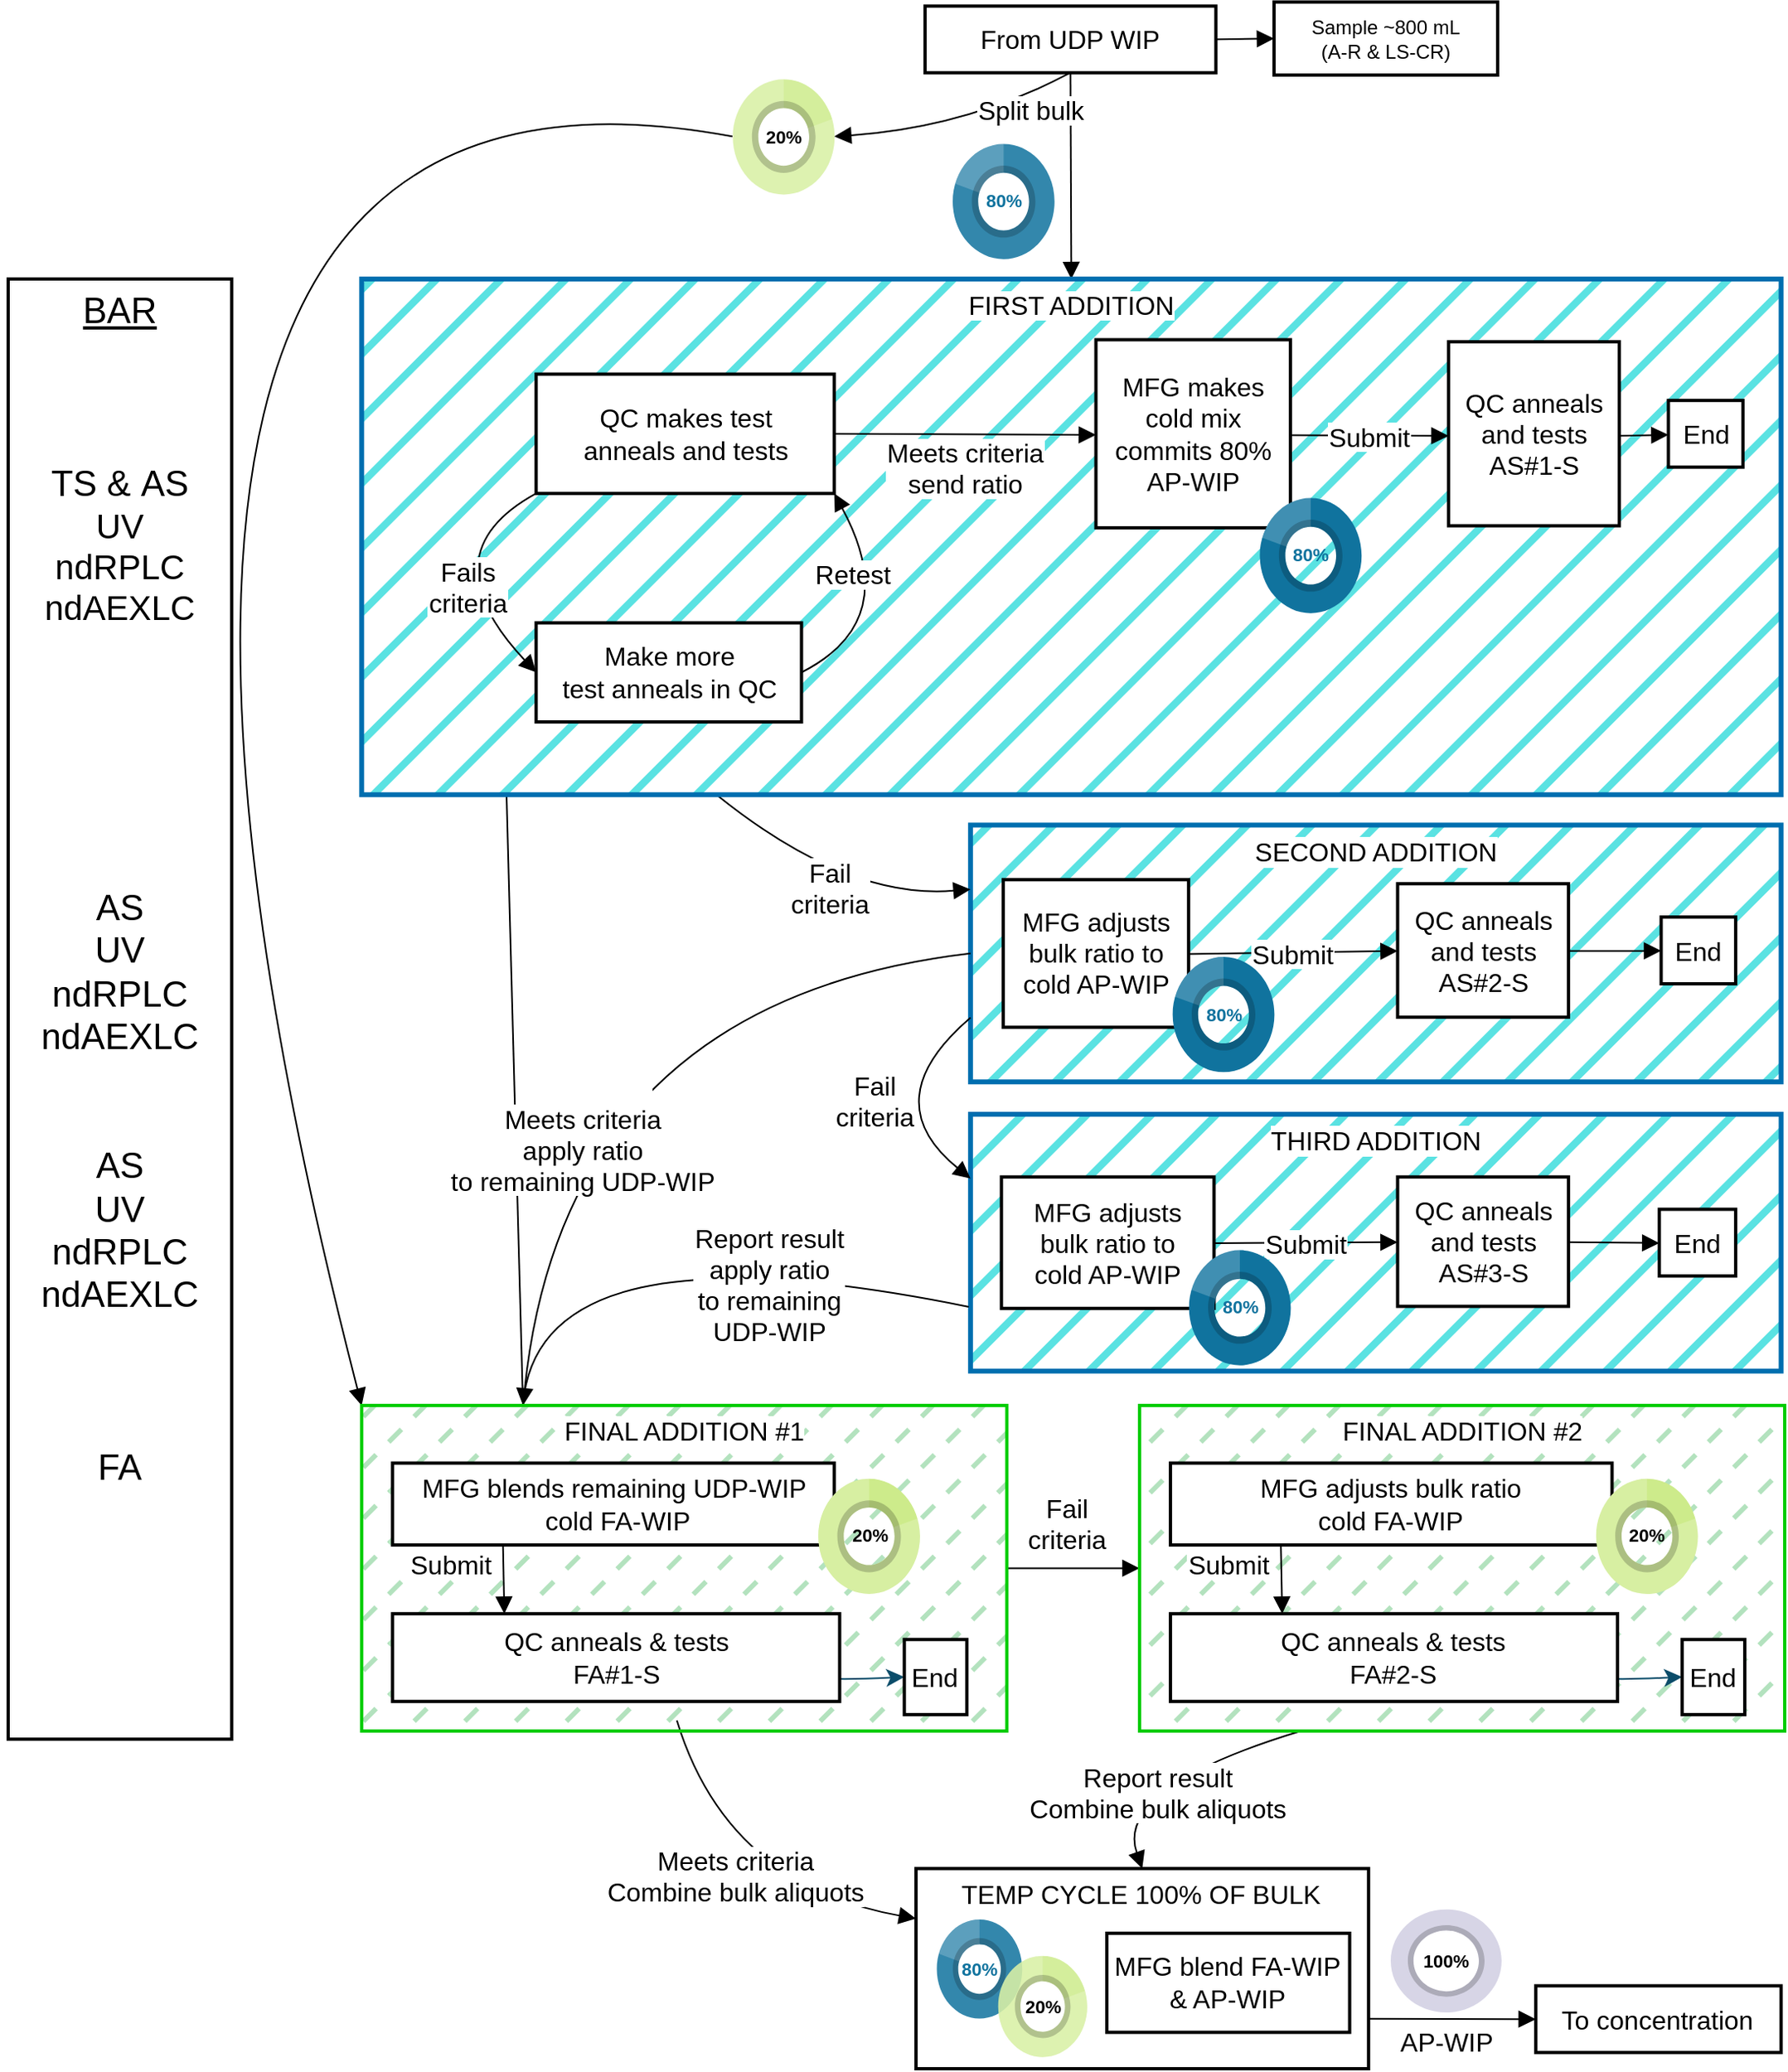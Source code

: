 <mxfile version="24.4.8" type="github">
  <diagram name="Page-1" id="gUKE7Ty1ndnf_Hq8EU9M">
    <mxGraphModel dx="1676" dy="1388" grid="0" gridSize="10" guides="1" tooltips="1" connect="1" arrows="1" fold="1" page="0" pageScale="1" pageWidth="850" pageHeight="1100" math="0" shadow="0">
      <root>
        <mxCell id="0" />
        <mxCell id="1" parent="0" />
        <mxCell id="pBv_GkbSqUie0VZyw_Bp-6" value="" style="group" parent="1" vertex="1" connectable="0">
          <mxGeometry x="68" y="-248" width="1094" height="1268" as="geometry" />
        </mxCell>
        <mxCell id="u29ysnLNSDEaN5z4U6bu-100" value="TEMP CYCLE 100% OF BULK" style="whiteSpace=wrap;strokeWidth=2;verticalAlign=top;fontSize=16;" parent="pBv_GkbSqUie0VZyw_Bp-6" vertex="1">
          <mxGeometry x="561.483" y="1145.29" width="277.399" height="122.71" as="geometry" />
        </mxCell>
        <mxCell id="u29ysnLNSDEaN5z4U6bu-101" value="MFG blend FA-WIP &amp; AP-WIP" style="whiteSpace=wrap;strokeWidth=2;fontSize=16;" parent="u29ysnLNSDEaN5z4U6bu-100" vertex="1">
          <mxGeometry x="116.976" y="39.664" width="148.837" height="60.735" as="geometry" />
        </mxCell>
        <mxCell id="eIJWV5J0-2OSgaS1AC5S-21" value="80%" style="verticalLabelPosition=middle;verticalAlign=middle;html=1;shape=mxgraph.infographic.partConcEllipse;fillColor=#10739E;strokeColor=default;startAngle=0;endAngle=.8;arcWidth=0.5;fontSize=11;fontColor=#10739E;align=center;fontStyle=1;perimeterSpacing=0;strokeWidth=0;shadow=0;fillOpacity=85;strokeOpacity=0;" parent="u29ysnLNSDEaN5z4U6bu-100" vertex="1">
          <mxGeometry x="12.515" y="30.983" width="52.36" height="60.735" as="geometry" />
        </mxCell>
        <mxCell id="eIJWV5J0-2OSgaS1AC5S-12" value="20%" style="verticalLabelPosition=middle;verticalAlign=middle;html=1;shape=mxgraph.infographic.partConcEllipse;fillColor=#cdeb8b;strokeColor=#36393d;startAngle=0;endAngle=0.20;arcWidth=0.5;fontSize=11;align=center;fontStyle=1;perimeterSpacing=0;strokeWidth=0;shadow=0;fillOpacity=85;strokeOpacity=0;" parent="u29ysnLNSDEaN5z4U6bu-100" vertex="1">
          <mxGeometry x="50.132" y="53.298" width="54.589" height="61.975" as="geometry" />
        </mxCell>
        <mxCell id="u29ysnLNSDEaN5z4U6bu-114" value="THIRD ADDITION" style="whiteSpace=wrap;strokeWidth=3;verticalAlign=top;fontSize=16;container=0;fillColor=#5AE2E2;fontColor=#000000;strokeColor=#006EAF;fillStyle=hatch;labelBackgroundColor=default;" parent="pBv_GkbSqUie0VZyw_Bp-6" vertex="1">
          <mxGeometry x="594.904" y="682.96" width="496.868" height="157.415" as="geometry" />
        </mxCell>
        <mxCell id="u29ysnLNSDEaN5z4U6bu-122" value="SECOND ADDITION" style="whiteSpace=wrap;strokeWidth=3;verticalAlign=top;fontSize=16;container=0;strokeColor=#006EAF;fillColor=#5AE2E2;fontColor=#000000;fillStyle=hatch;labelBackgroundColor=default;" parent="pBv_GkbSqUie0VZyw_Bp-6" vertex="1">
          <mxGeometry x="594.904" y="505.713" width="496.868" height="157.415" as="geometry" />
        </mxCell>
        <mxCell id="u29ysnLNSDEaN5z4U6bu-143" value="From UDP WIP" style="whiteSpace=wrap;strokeWidth=2;fontSize=16;" parent="pBv_GkbSqUie0VZyw_Bp-6" vertex="1">
          <mxGeometry x="567.053" y="3.718" width="178.248" height="40.903" as="geometry" />
        </mxCell>
        <mxCell id="u29ysnLNSDEaN5z4U6bu-144" value="To concentration" style="whiteSpace=wrap;strokeWidth=2;fontSize=16;" parent="pBv_GkbSqUie0VZyw_Bp-6" vertex="1">
          <mxGeometry x="941.375" y="1217.181" width="150.397" height="40.903" as="geometry" />
        </mxCell>
        <mxCell id="u29ysnLNSDEaN5z4U6bu-145" value="" style="curved=1;startArrow=none;endArrow=block;exitX=0.5;exitY=1.012;entryX=0.5;entryY=0.002;rounded=0;fontSize=16;startSize=8;endSize=8;" parent="pBv_GkbSqUie0VZyw_Bp-6" source="u29ysnLNSDEaN5z4U6bu-143" edge="1">
          <mxGeometry relative="1" as="geometry">
            <Array as="points" />
            <mxPoint x="656.695" y="171.05" as="targetPoint" />
          </mxGeometry>
        </mxCell>
        <mxCell id="u29ysnLNSDEaN5z4U6bu-146" value="Fail&#xa;criteria" style="curved=1;startArrow=none;endArrow=block;exitX=0.25;exitY=1;entryX=0;entryY=0.25;rounded=0;fontSize=16;startSize=8;endSize=8;exitDx=0;exitDy=0;entryDx=0;entryDy=0;" parent="pBv_GkbSqUie0VZyw_Bp-6" target="u29ysnLNSDEaN5z4U6bu-122" edge="1">
          <mxGeometry relative="1" as="geometry">
            <Array as="points">
              <mxPoint x="519.149" y="551.574" />
            </Array>
            <mxPoint x="439.215" y="487.12" as="sourcePoint" />
          </mxGeometry>
        </mxCell>
        <mxCell id="u29ysnLNSDEaN5z4U6bu-148" value="" style="curved=1;startArrow=none;endArrow=block;exitX=0;exitY=0.5;rounded=0;fontSize=16;startSize=8;endSize=8;exitDx=0;exitDy=0;entryX=0.25;entryY=0;entryDx=0;entryDy=0;" parent="pBv_GkbSqUie0VZyw_Bp-6" source="u29ysnLNSDEaN5z4U6bu-122" target="u29ysnLNSDEaN5z4U6bu-164" edge="1">
          <mxGeometry x="-0.295" y="32" relative="1" as="geometry">
            <Array as="points">
              <mxPoint x="346.47" y="613.548" />
            </Array>
            <mxPoint x="457.876" y="858.968" as="targetPoint" />
            <mxPoint x="1" as="offset" />
          </mxGeometry>
        </mxCell>
        <mxCell id="pBv_GkbSqUie0VZyw_Bp-4" value="&amp;nbsp; &amp;nbsp; &amp;nbsp; &amp;nbsp; &amp;nbsp; &amp;nbsp;&amp;nbsp;&lt;div&gt;&amp;nbsp; &amp;nbsp; &amp;nbsp; &amp;nbsp; &amp;nbsp; &amp;nbsp; &amp;nbsp; &amp;nbsp; &amp;nbsp; &amp;nbsp; &amp;nbsp;&amp;nbsp;&lt;/div&gt;&lt;div&gt;&amp;nbsp; &amp;nbsp; &amp;nbsp; &amp;nbsp; &amp;nbsp;&amp;nbsp;&lt;/div&gt;&lt;div&gt;&lt;br&gt;&lt;/div&gt;" style="edgeLabel;html=1;align=center;verticalAlign=middle;resizable=0;points=[];" parent="u29ysnLNSDEaN5z4U6bu-148" vertex="1" connectable="0">
          <mxGeometry x="-0.224" y="40" relative="1" as="geometry">
            <mxPoint x="-41" y="45" as="offset" />
          </mxGeometry>
        </mxCell>
        <mxCell id="u29ysnLNSDEaN5z4U6bu-147" value="Meets criteria&#xa;apply ratio&#xa;to remaining UDP-WIP" style="curved=1;startArrow=none;endArrow=none;exitX=0.102;exitY=0.995;entryX=0.25;entryY=0;rounded=0;fontSize=16;startSize=8;endSize=8;exitDx=0;exitDy=0;exitPerimeter=0;entryDx=0;entryDy=0;endFill=0;" parent="pBv_GkbSqUie0VZyw_Bp-6" target="u29ysnLNSDEaN5z4U6bu-164" edge="1">
          <mxGeometry x="0.168" y="41" relative="1" as="geometry">
            <Array as="points" />
            <mxPoint x="457.876" y="858.968" as="targetPoint" />
            <mxPoint x="310.444" y="485.54" as="sourcePoint" />
            <mxPoint as="offset" />
          </mxGeometry>
        </mxCell>
        <mxCell id="u29ysnLNSDEaN5z4U6bu-150" value="Report result&#xa;apply ratio&#xa;to remaining&#xa;UDP-WIP" style="curved=1;startArrow=none;endArrow=none;exitX=0;exitY=0.75;entryX=0.25;entryY=0;rounded=0;fontSize=16;startSize=8;endSize=8;exitDx=0;exitDy=0;entryDx=0;entryDy=0;endFill=0;" parent="pBv_GkbSqUie0VZyw_Bp-6" target="u29ysnLNSDEaN5z4U6bu-164" edge="1">
          <mxGeometry x="-0.364" y="10" relative="1" as="geometry">
            <Array as="points">
              <mxPoint x="329" y="747" />
            </Array>
            <mxPoint x="517.199" y="861.447" as="targetPoint" />
            <mxPoint x="593.79" y="801.022" as="sourcePoint" />
            <mxPoint as="offset" />
          </mxGeometry>
        </mxCell>
        <mxCell id="u29ysnLNSDEaN5z4U6bu-151" value="Meets criteria&#xa;Combine bulk aliquots" style="curved=1;startArrow=none;endArrow=block;exitX=0.409;exitY=0.992;entryX=0;entryY=0.25;rounded=0;fontSize=16;startSize=8;endSize=8;entryDx=0;entryDy=0;exitDx=0;exitDy=0;exitPerimeter=0;" parent="pBv_GkbSqUie0VZyw_Bp-6" target="u29ysnLNSDEaN5z4U6bu-100" edge="1">
          <mxGeometry x="-0.095" y="7" relative="1" as="geometry">
            <Array as="points">
              <mxPoint x="445.621" y="1155.206" />
            </Array>
            <mxPoint x="414.891" y="1054.47" as="sourcePoint" />
            <mxPoint as="offset" />
          </mxGeometry>
        </mxCell>
        <mxCell id="u29ysnLNSDEaN5z4U6bu-152" value="Fail&#xa;criteria" style="curved=1;startArrow=none;endArrow=block;exitX=1;exitY=0.5;entryX=0;entryY=0.5;rounded=0;fontSize=16;startSize=8;endSize=8;exitDx=0;exitDy=0;entryDx=0;entryDy=0;" parent="pBv_GkbSqUie0VZyw_Bp-6" source="u29ysnLNSDEaN5z4U6bu-164" target="eIJWV5J0-2OSgaS1AC5S-30" edge="1">
          <mxGeometry x="-0.093" y="28" relative="1" as="geometry">
            <Array as="points" />
            <mxPoint x="694.055" y="957.507" as="sourcePoint" />
            <mxPoint as="offset" />
            <mxPoint x="696.283" y="960.606" as="targetPoint" />
          </mxGeometry>
        </mxCell>
        <mxCell id="u29ysnLNSDEaN5z4U6bu-153" value="Report result&#xa;Combine bulk aliquots" style="curved=1;startArrow=none;endArrow=block;exitX=0.25;exitY=1;entryX=0.5;entryY=0;rounded=0;fontSize=16;startSize=8;endSize=8;exitDx=0;exitDy=0;entryDx=0;entryDy=0;fontColor=default;" parent="pBv_GkbSqUie0VZyw_Bp-6" target="u29ysnLNSDEaN5z4U6bu-100" edge="1">
          <mxGeometry x="0.097" y="10" relative="1" as="geometry">
            <Array as="points">
              <mxPoint x="682.914" y="1095.711" />
            </Array>
            <mxPoint x="797.383" y="1061.005" as="sourcePoint" />
            <mxPoint as="offset" />
          </mxGeometry>
        </mxCell>
        <mxCell id="u29ysnLNSDEaN5z4U6bu-154" value="AP-WIP" style="curved=1;startArrow=none;endArrow=block;exitX=1;exitY=0.75;entryX=0;entryY=0.5;rounded=0;fontSize=16;startSize=8;endSize=8;exitDx=0;exitDy=0;entryDx=0;entryDy=0;" parent="pBv_GkbSqUie0VZyw_Bp-6" source="u29ysnLNSDEaN5z4U6bu-100" target="u29ysnLNSDEaN5z4U6bu-144" edge="1">
          <mxGeometry x="-0.065" y="-13" relative="1" as="geometry">
            <Array as="points" />
            <mxPoint x="833.312" y="1239.802" as="sourcePoint" />
            <mxPoint as="offset" />
          </mxGeometry>
        </mxCell>
        <object label="FIRST ADDITION" id="u29ysnLNSDEaN5z4U6bu-160">
          <mxCell style="group;fontSize=16;fillColor=#5AE2E2;strokeColor=#006EAF;strokeWidth=3;glass=0;fontColor=#000000;fillStyle=hatch;labelBackgroundColor=default;" parent="pBv_GkbSqUie0VZyw_Bp-6" vertex="1" connectable="0">
            <mxGeometry x="221.697" y="171.05" width="870.075" height="316.07" as="geometry" />
          </mxCell>
        </object>
        <mxCell id="u29ysnLNSDEaN5z4U6bu-131" value="QC makes test&#xa;anneals and tests" style="whiteSpace=wrap;strokeWidth=2;fontSize=16;" parent="u29ysnLNSDEaN5z4U6bu-160" vertex="1">
          <mxGeometry x="106.949" y="58.256" width="182.705" height="73.13" as="geometry" />
        </mxCell>
        <mxCell id="u29ysnLNSDEaN5z4U6bu-133" value="Make more&#xa;test anneals in QC" style="whiteSpace=wrap;strokeWidth=2;fontSize=16;" parent="u29ysnLNSDEaN5z4U6bu-160" vertex="1">
          <mxGeometry x="106.949" y="210.714" width="162.652" height="60.735" as="geometry" />
        </mxCell>
        <mxCell id="u29ysnLNSDEaN5z4U6bu-134" value="MFG makes&#xa;cold mix&#xa;commits 80%&#xa;AP-WIP" style="whiteSpace=wrap;strokeWidth=2;fontSize=16;verticalAlign=middle;" parent="u29ysnLNSDEaN5z4U6bu-160" vertex="1">
          <mxGeometry x="450.077" y="37.185" width="119.204" height="115.273" as="geometry" />
        </mxCell>
        <mxCell id="u29ysnLNSDEaN5z4U6bu-135" value="QC anneals&#xa;and tests&#xa;AS#1-S" style="whiteSpace=wrap;strokeWidth=2;fontSize=16;" parent="u29ysnLNSDEaN5z4U6bu-160" vertex="1">
          <mxGeometry x="666.204" y="38.424" width="104.721" height="112.794" as="geometry" />
        </mxCell>
        <mxCell id="u29ysnLNSDEaN5z4U6bu-136" value="End" style="whiteSpace=wrap;strokeWidth=2;fontSize=16;" parent="u29ysnLNSDEaN5z4U6bu-160" vertex="1">
          <mxGeometry x="801.004" y="74.37" width="45.676" height="40.903" as="geometry" />
        </mxCell>
        <mxCell id="u29ysnLNSDEaN5z4U6bu-138" value="Fails&#xa;criteria" style="curved=1;startArrow=none;endArrow=block;exitX=0;exitY=1;entryX=0;entryY=0.5;rounded=0;fontSize=16;startSize=8;endSize=8;exitDx=0;exitDy=0;entryDx=0;entryDy=0;" parent="u29ysnLNSDEaN5z4U6bu-160" source="u29ysnLNSDEaN5z4U6bu-131" target="u29ysnLNSDEaN5z4U6bu-133" edge="1">
          <mxGeometry x="0.236" y="6" relative="1" as="geometry">
            <Array as="points">
              <mxPoint x="38.992" y="168.571" />
            </Array>
            <mxPoint as="offset" />
          </mxGeometry>
        </mxCell>
        <mxCell id="u29ysnLNSDEaN5z4U6bu-139" value="Retest" style="curved=1;startArrow=none;endArrow=block;exitX=1;exitY=0.5;entryX=1;entryY=1;rounded=0;fontSize=16;startSize=8;endSize=8;entryDx=0;entryDy=0;exitDx=0;exitDy=0;" parent="u29ysnLNSDEaN5z4U6bu-160" source="u29ysnLNSDEaN5z4U6bu-133" target="u29ysnLNSDEaN5z4U6bu-131" edge="1">
          <mxGeometry x="0.391" y="13" relative="1" as="geometry">
            <Array as="points">
              <mxPoint x="331.988" y="209.474" />
            </Array>
            <mxPoint as="offset" />
          </mxGeometry>
        </mxCell>
        <mxCell id="u29ysnLNSDEaN5z4U6bu-140" value="Meets criteria&#xa;send ratio" style="curved=1;startArrow=none;endArrow=block;entryX=-0.001;entryY=0.508;rounded=0;fontSize=16;startSize=8;endSize=8;exitX=1;exitY=0.5;exitDx=0;exitDy=0;" parent="u29ysnLNSDEaN5z4U6bu-160" edge="1">
          <mxGeometry x="0.001" y="-20" relative="1" as="geometry">
            <Array as="points" />
            <mxPoint x="289.654" y="94.821" as="sourcePoint" />
            <mxPoint x="450.077" y="95.501" as="targetPoint" />
            <mxPoint as="offset" />
          </mxGeometry>
        </mxCell>
        <mxCell id="u29ysnLNSDEaN5z4U6bu-141" value="Submit" style="curved=1;startArrow=none;endArrow=block;exitX=1.003;exitY=0.508;entryX=0.003;entryY=0.511;rounded=0;fontSize=16;startSize=8;endSize=8;" parent="u29ysnLNSDEaN5z4U6bu-160" source="u29ysnLNSDEaN5z4U6bu-134" target="u29ysnLNSDEaN5z4U6bu-135" edge="1">
          <mxGeometry relative="1" as="geometry">
            <Array as="points" />
          </mxGeometry>
        </mxCell>
        <mxCell id="u29ysnLNSDEaN5z4U6bu-142" value="" style="curved=1;startArrow=none;endArrow=block;exitX=1.007;exitY=0.511;entryX=-0.008;entryY=0.517;rounded=0;fontSize=16;startSize=8;endSize=8;" parent="u29ysnLNSDEaN5z4U6bu-160" source="u29ysnLNSDEaN5z4U6bu-135" target="u29ysnLNSDEaN5z4U6bu-136" edge="1">
          <mxGeometry relative="1" as="geometry">
            <Array as="points" />
          </mxGeometry>
        </mxCell>
        <mxCell id="pBv_GkbSqUie0VZyw_Bp-3" value="80%" style="verticalLabelPosition=middle;verticalAlign=middle;html=1;shape=mxgraph.infographic.partConcEllipse;fillColor=#10739E;strokeColor=default;startAngle=0;endAngle=.8;arcWidth=0.5;fontSize=11;fontColor=#10739E;align=center;fontStyle=1;perimeterSpacing=0;strokeWidth=0;shadow=0;fillOpacity=100;strokeOpacity=0;" parent="u29ysnLNSDEaN5z4U6bu-160" vertex="1">
          <mxGeometry x="550.3" y="133.946" width="62.387" height="70.651" as="geometry" />
        </mxCell>
        <mxCell id="u29ysnLNSDEaN5z4U6bu-123" value="MFG adjusts&#xa;bulk ratio to cold AP-WIP" style="whiteSpace=wrap;strokeWidth=2;fontSize=16;" parent="pBv_GkbSqUie0VZyw_Bp-6" vertex="1">
          <mxGeometry x="614.957" y="539.179" width="113.633" height="90.483" as="geometry" />
        </mxCell>
        <mxCell id="u29ysnLNSDEaN5z4U6bu-125" value="QC anneals&#xa;and tests&#xa;AS#2-S" style="whiteSpace=wrap;strokeWidth=2;fontSize=16;" parent="pBv_GkbSqUie0VZyw_Bp-6" vertex="1">
          <mxGeometry x="856.707" y="541.658" width="104.721" height="81.806" as="geometry" />
        </mxCell>
        <mxCell id="u29ysnLNSDEaN5z4U6bu-126" value="End" style="whiteSpace=wrap;strokeWidth=2;fontSize=16;" parent="pBv_GkbSqUie0VZyw_Bp-6" vertex="1">
          <mxGeometry x="1018.244" y="562.109" width="45.676" height="40.903" as="geometry" />
        </mxCell>
        <mxCell id="u29ysnLNSDEaN5z4U6bu-128" value="Submit" style="curved=1;startArrow=none;endArrow=block;exitX=1.005;exitY=0.504;entryX=0.001;entryY=0.504;rounded=0;fontSize=16;startSize=8;endSize=8;" parent="pBv_GkbSqUie0VZyw_Bp-6" source="u29ysnLNSDEaN5z4U6bu-123" target="u29ysnLNSDEaN5z4U6bu-125" edge="1">
          <mxGeometry relative="1" as="geometry">
            <Array as="points" />
          </mxGeometry>
        </mxCell>
        <mxCell id="u29ysnLNSDEaN5z4U6bu-129" value="" style="curved=1;startArrow=none;endArrow=block;exitX=1.005;exitY=0.504;entryX=-0.012;entryY=0.506;rounded=0;fontSize=16;startSize=8;endSize=8;" parent="pBv_GkbSqUie0VZyw_Bp-6" source="u29ysnLNSDEaN5z4U6bu-125" target="u29ysnLNSDEaN5z4U6bu-126" edge="1">
          <mxGeometry relative="1" as="geometry">
            <Array as="points" />
          </mxGeometry>
        </mxCell>
        <mxCell id="u29ysnLNSDEaN5z4U6bu-115" value="MFG adjusts&#xa;bulk ratio to &#xa;cold AP-WIP" style="whiteSpace=wrap;strokeWidth=2;fontSize=16;" parent="pBv_GkbSqUie0VZyw_Bp-6" vertex="1">
          <mxGeometry x="613.843" y="721.384" width="130.344" height="80.567" as="geometry" />
        </mxCell>
        <mxCell id="u29ysnLNSDEaN5z4U6bu-117" value="QC anneals&#xa;and tests&#xa;AS#3-S" style="whiteSpace=wrap;strokeWidth=2;fontSize=16;" parent="pBv_GkbSqUie0VZyw_Bp-6" vertex="1">
          <mxGeometry x="856.707" y="721.384" width="104.721" height="79.327" as="geometry" />
        </mxCell>
        <mxCell id="u29ysnLNSDEaN5z4U6bu-118" value="End" style="whiteSpace=wrap;strokeWidth=2;fontSize=16;" parent="pBv_GkbSqUie0VZyw_Bp-6" vertex="1">
          <mxGeometry x="1017.13" y="741.216" width="46.79" height="40.903" as="geometry" />
        </mxCell>
        <mxCell id="u29ysnLNSDEaN5z4U6bu-120" value="Submit" style="curved=1;startArrow=none;endArrow=block;exitX=1.005;exitY=0.504;entryX=0.001;entryY=0.504;rounded=0;fontSize=16;startSize=8;endSize=8;" parent="pBv_GkbSqUie0VZyw_Bp-6" source="u29ysnLNSDEaN5z4U6bu-115" target="u29ysnLNSDEaN5z4U6bu-117" edge="1">
          <mxGeometry relative="1" as="geometry">
            <Array as="points" />
          </mxGeometry>
        </mxCell>
        <mxCell id="u29ysnLNSDEaN5z4U6bu-121" value="" style="curved=1;startArrow=none;endArrow=block;exitX=1.005;exitY=0.504;entryX=-0.012;entryY=0.506;rounded=0;fontSize=16;startSize=8;endSize=8;" parent="pBv_GkbSqUie0VZyw_Bp-6" source="u29ysnLNSDEaN5z4U6bu-117" target="u29ysnLNSDEaN5z4U6bu-118" edge="1">
          <mxGeometry relative="1" as="geometry">
            <Array as="points" />
          </mxGeometry>
        </mxCell>
        <mxCell id="u29ysnLNSDEaN5z4U6bu-170" value="Fail&#xa;criteria" style="curved=1;startArrow=none;endArrow=block;exitX=0;exitY=0.75;entryX=0;entryY=0.25;rounded=0;fontSize=16;startSize=8;endSize=8;exitDx=0;exitDy=0;entryDx=0;entryDy=0;" parent="pBv_GkbSqUie0VZyw_Bp-6" source="u29ysnLNSDEaN5z4U6bu-122" target="u29ysnLNSDEaN5z4U6bu-114" edge="1">
          <mxGeometry relative="1" as="geometry">
            <Array as="points">
              <mxPoint x="535.859" y="674.283" />
            </Array>
            <mxPoint x="1091.772" y="585.04" as="sourcePoint" />
            <mxPoint x="1091.772" y="762.287" as="targetPoint" />
          </mxGeometry>
        </mxCell>
        <mxCell id="eIJWV5J0-2OSgaS1AC5S-3" value="Sample ~800 mL&lt;br&gt;(A-R &amp;amp; LS-CR)" style="rounded=0;whiteSpace=wrap;html=1;strokeWidth=2;" parent="pBv_GkbSqUie0VZyw_Bp-6" vertex="1">
          <mxGeometry x="780.95" y="1.24" width="137.05" height="44.76" as="geometry" />
        </mxCell>
        <mxCell id="eIJWV5J0-2OSgaS1AC5S-4" value="" style="curved=1;startArrow=none;endArrow=block;entryX=0;entryY=0.5;rounded=0;fontSize=16;startSize=8;endSize=8;entryDx=0;entryDy=0;exitX=1;exitY=0.5;exitDx=0;exitDy=0;" parent="pBv_GkbSqUie0VZyw_Bp-6" source="u29ysnLNSDEaN5z4U6bu-143" target="eIJWV5J0-2OSgaS1AC5S-3" edge="1">
          <mxGeometry relative="1" as="geometry">
            <Array as="points" />
            <mxPoint x="656.177" y="105.357" as="sourcePoint" />
            <mxPoint x="483.566" y="171.05" as="targetPoint" />
          </mxGeometry>
        </mxCell>
        <mxCell id="eIJWV5J0-2OSgaS1AC5S-9" value="80%" style="verticalLabelPosition=middle;verticalAlign=middle;html=1;shape=mxgraph.infographic.partConcEllipse;fillColor=#10739E;strokeColor=default;startAngle=0;endAngle=.8;arcWidth=0.5;fontSize=11;fontColor=#10739E;align=center;fontStyle=1;perimeterSpacing=0;strokeWidth=0;shadow=0;fillOpacity=100;strokeOpacity=0;" parent="pBv_GkbSqUie0VZyw_Bp-6" vertex="1">
          <mxGeometry x="718.564" y="586.28" width="62.387" height="70.651" as="geometry" />
        </mxCell>
        <mxCell id="eIJWV5J0-2OSgaS1AC5S-10" value="80%" style="verticalLabelPosition=middle;verticalAlign=middle;html=1;shape=mxgraph.infographic.partConcEllipse;fillColor=#10739E;strokeColor=default;startAngle=0;endAngle=.8;arcWidth=0.5;fontSize=11;fontColor=#10739E;align=center;fontStyle=1;perimeterSpacing=0;strokeWidth=0;shadow=0;fillOpacity=100;strokeOpacity=0;" parent="pBv_GkbSqUie0VZyw_Bp-6" vertex="1">
          <mxGeometry x="728.591" y="766.006" width="62.387" height="70.651" as="geometry" />
        </mxCell>
        <mxCell id="eIJWV5J0-2OSgaS1AC5S-22" value="100%" style="verticalLabelPosition=middle;verticalAlign=middle;html=1;shape=mxgraph.infographic.partConcEllipse;fillColor=#d0cee2;strokeColor=#56517e;startAngle=0;endAngle=1;arcWidth=0.41;fontSize=11;align=center;fontStyle=1;perimeterSpacing=0;strokeWidth=0;shadow=0;fillOpacity=85;strokeOpacity=0;" parent="pBv_GkbSqUie0VZyw_Bp-6" vertex="1">
          <mxGeometry x="852.251" y="1170.08" width="67.957" height="63.214" as="geometry" />
        </mxCell>
        <mxCell id="eIJWV5J0-2OSgaS1AC5S-28" value="Split bulk" style="curved=1;startArrow=none;endArrow=block;exitX=0.5;exitY=1;entryX=1;entryY=0.5;rounded=0;fontSize=16;startSize=8;endSize=8;horizontal=1;exitDx=0;exitDy=0;entryDx=0;entryDy=0;entryPerimeter=0;" parent="pBv_GkbSqUie0VZyw_Bp-6" source="u29ysnLNSDEaN5z4U6bu-143" target="eIJWV5J0-2OSgaS1AC5S-27" edge="1">
          <mxGeometry x="-0.585" y="9" relative="1" as="geometry">
            <Array as="points">
              <mxPoint x="592.676" y="78.088" />
            </Array>
            <mxPoint x="819.943" y="376.805" as="sourcePoint" />
            <mxPoint x="916.866" y="378.045" as="targetPoint" />
            <mxPoint y="-1" as="offset" />
          </mxGeometry>
        </mxCell>
        <mxCell id="eIJWV5J0-2OSgaS1AC5S-27" value="20%" style="verticalLabelPosition=middle;verticalAlign=middle;html=1;shape=mxgraph.infographic.partConcEllipse;fillColor=#cdeb8b;strokeColor=#36393d;startAngle=0;endAngle=0.20;arcWidth=0.5;fontSize=11;align=center;fontStyle=1;perimeterSpacing=0;strokeWidth=0;shadow=0;fillOpacity=85;strokeOpacity=0;" parent="pBv_GkbSqUie0VZyw_Bp-6" vertex="1">
          <mxGeometry x="448.963" y="48.34" width="62.387" height="70.651" as="geometry" />
        </mxCell>
        <mxCell id="eIJWV5J0-2OSgaS1AC5S-8" value="80%" style="verticalLabelPosition=middle;verticalAlign=middle;html=1;shape=mxgraph.infographic.partConcEllipse;fillColor=#10739E;strokeColor=default;startAngle=0;endAngle=.8;arcWidth=0.5;fontSize=11;fontColor=#10739E;align=center;fontStyle=1;perimeterSpacing=0;strokeWidth=0;shadow=0;fillOpacity=85;strokeOpacity=0;" parent="pBv_GkbSqUie0VZyw_Bp-6" vertex="1">
          <mxGeometry x="583.764" y="88.004" width="62.387" height="70.651" as="geometry" />
        </mxCell>
        <mxCell id="pBv_GkbSqUie0VZyw_Bp-2" value="" style="curved=1;startArrow=none;endArrow=block;exitX=0;exitY=0.5;entryX=0;entryY=0;rounded=0;fontSize=16;startSize=8;endSize=8;horizontal=1;exitDx=0;exitDy=0;exitPerimeter=0;entryDx=0;entryDy=0;" parent="pBv_GkbSqUie0VZyw_Bp-6" source="eIJWV5J0-2OSgaS1AC5S-27" target="u29ysnLNSDEaN5z4U6bu-164" edge="1">
          <mxGeometry x="-0.847" y="41" relative="1" as="geometry">
            <Array as="points">
              <mxPoint />
            </Array>
            <mxPoint x="433.5" y="81.472" as="sourcePoint" />
            <mxPoint x="277.533" y="82.711" as="targetPoint" />
            <mxPoint as="offset" />
          </mxGeometry>
        </mxCell>
        <mxCell id="u29ysnLNSDEaN5z4U6bu-164" value="FINAL ADDITION #1" style="whiteSpace=wrap;strokeWidth=2;verticalAlign=top;fontSize=16;container=0;strokeColor=#00CC00;fillColor=#B3E2BE;fontColor=#000000;fillStyle=dashed;gradientColor=none;labelBackgroundColor=default;" parent="pBv_GkbSqUie0VZyw_Bp-6" vertex="1">
          <mxGeometry x="221.697" y="861.447" width="395.489" height="199.558" as="geometry" />
        </mxCell>
        <mxCell id="u29ysnLNSDEaN5z4U6bu-165" style="edgeStyle=none;curved=1;rounded=0;orthogonalLoop=1;jettySize=auto;html=1;exitX=1;exitY=0.5;exitDx=0;exitDy=0;strokeColor=#0B4D6A;fontSize=16;startSize=8;endSize=8;entryX=0;entryY=0.5;entryDx=0;entryDy=0;" parent="pBv_GkbSqUie0VZyw_Bp-6" source="u29ysnLNSDEaN5z4U6bu-166" target="u29ysnLNSDEaN5z4U6bu-168" edge="1">
          <mxGeometry relative="1" as="geometry">
            <Array as="points">
              <mxPoint x="460.104" y="1032.318" />
            </Array>
          </mxGeometry>
        </mxCell>
        <mxCell id="u29ysnLNSDEaN5z4U6bu-166" value="QC anneals &amp; tests&#xa;FA#1-S" style="whiteSpace=wrap;strokeWidth=2;fontSize=16;" parent="pBv_GkbSqUie0VZyw_Bp-6" vertex="1">
          <mxGeometry x="240.635" y="989.114" width="274.057" height="53.757" as="geometry" />
        </mxCell>
        <mxCell id="u29ysnLNSDEaN5z4U6bu-167" value="MFG blends remaining UDP-WIP&#xa; cold FA-WIP" style="whiteSpace=wrap;strokeWidth=2;fontSize=16;" parent="pBv_GkbSqUie0VZyw_Bp-6" vertex="1">
          <mxGeometry x="240.635" y="896.772" width="270.715" height="50.199" as="geometry" />
        </mxCell>
        <mxCell id="u29ysnLNSDEaN5z4U6bu-168" value="End" style="whiteSpace=wrap;strokeWidth=2;fontSize=16;" parent="pBv_GkbSqUie0VZyw_Bp-6" vertex="1">
          <mxGeometry x="554.322" y="1004.884" width="38.353" height="46.052" as="geometry" />
        </mxCell>
        <mxCell id="u29ysnLNSDEaN5z4U6bu-169" value="Submit" style="curved=1;startArrow=none;endArrow=block;entryX=0.25;entryY=0;rounded=0;fontSize=16;startSize=8;endSize=8;entryDx=0;entryDy=0;exitX=0.25;exitY=1;exitDx=0;exitDy=0;" parent="pBv_GkbSqUie0VZyw_Bp-6" source="u29ysnLNSDEaN5z4U6bu-167" target="u29ysnLNSDEaN5z4U6bu-166" edge="1">
          <mxGeometry x="-0.498" y="-32" relative="1" as="geometry">
            <Array as="points" />
            <mxPoint x="276.285" y="940.774" as="sourcePoint" />
            <mxPoint as="offset" />
          </mxGeometry>
        </mxCell>
        <mxCell id="eIJWV5J0-2OSgaS1AC5S-30" value="FINAL ADDITION #2" style="whiteSpace=wrap;strokeWidth=2;verticalAlign=top;fontSize=16;container=0;fillStyle=dashed;fillColor=#B3E2BE;strokeColor=#00CC00;labelBackgroundColor=default;" parent="pBv_GkbSqUie0VZyw_Bp-6" vertex="1">
          <mxGeometry x="698.511" y="861.447" width="395.489" height="199.558" as="geometry" />
        </mxCell>
        <mxCell id="eIJWV5J0-2OSgaS1AC5S-11" value="20%" style="verticalLabelPosition=middle;verticalAlign=middle;html=1;shape=mxgraph.infographic.partConcEllipse;fillColor=#cdeb8b;strokeColor=#36393d;startAngle=0;endAngle=0.20;arcWidth=0.5;fontSize=11;align=center;fontStyle=1;perimeterSpacing=0;strokeWidth=0;shadow=0;fillOpacity=100;strokeOpacity=0;" parent="pBv_GkbSqUie0VZyw_Bp-6" vertex="1">
          <mxGeometry x="501.324" y="906.068" width="62.387" height="70.651" as="geometry" />
        </mxCell>
        <mxCell id="eIJWV5J0-2OSgaS1AC5S-31" style="edgeStyle=none;curved=1;rounded=0;orthogonalLoop=1;jettySize=auto;html=1;exitX=1;exitY=0.5;exitDx=0;exitDy=0;strokeColor=#0B4D6A;fontSize=16;startSize=8;endSize=8;entryX=0;entryY=0.5;entryDx=0;entryDy=0;" parent="pBv_GkbSqUie0VZyw_Bp-6" source="eIJWV5J0-2OSgaS1AC5S-32" target="eIJWV5J0-2OSgaS1AC5S-34" edge="1">
          <mxGeometry relative="1" as="geometry">
            <Array as="points">
              <mxPoint x="936.919" y="1032.318" />
            </Array>
          </mxGeometry>
        </mxCell>
        <mxCell id="eIJWV5J0-2OSgaS1AC5S-32" value="QC anneals &amp; tests&#xa;FA#2-S" style="whiteSpace=wrap;strokeWidth=2;fontSize=16;container=0;" parent="pBv_GkbSqUie0VZyw_Bp-6" vertex="1">
          <mxGeometry x="717.45" y="989.114" width="274.057" height="53.757" as="geometry" />
        </mxCell>
        <mxCell id="eIJWV5J0-2OSgaS1AC5S-33" value="MFG adjusts bulk ratio&#xa;cold FA-WIP" style="whiteSpace=wrap;strokeWidth=2;fontSize=16;container=0;" parent="pBv_GkbSqUie0VZyw_Bp-6" vertex="1">
          <mxGeometry x="717.45" y="896.772" width="270.715" height="50.199" as="geometry" />
        </mxCell>
        <mxCell id="eIJWV5J0-2OSgaS1AC5S-34" value="End" style="whiteSpace=wrap;strokeWidth=2;fontSize=16;container=0;" parent="pBv_GkbSqUie0VZyw_Bp-6" vertex="1">
          <mxGeometry x="1031.137" y="1004.884" width="38.353" height="46.052" as="geometry" />
        </mxCell>
        <mxCell id="eIJWV5J0-2OSgaS1AC5S-35" value="Submit" style="curved=1;startArrow=none;endArrow=block;entryX=0.25;entryY=0;rounded=0;fontSize=16;startSize=8;endSize=8;entryDx=0;entryDy=0;exitX=0.25;exitY=1;exitDx=0;exitDy=0;" parent="pBv_GkbSqUie0VZyw_Bp-6" source="eIJWV5J0-2OSgaS1AC5S-33" target="eIJWV5J0-2OSgaS1AC5S-32" edge="1">
          <mxGeometry x="-0.498" y="-32" relative="1" as="geometry">
            <Array as="points" />
            <mxPoint x="753.1" y="940.774" as="sourcePoint" />
            <mxPoint as="offset" />
          </mxGeometry>
        </mxCell>
        <mxCell id="eIJWV5J0-2OSgaS1AC5S-36" value="20%" style="verticalLabelPosition=middle;verticalAlign=middle;html=1;shape=mxgraph.infographic.partConcEllipse;fillColor=#cdeb8b;strokeColor=#36393d;startAngle=0;endAngle=0.20;arcWidth=0.5;fontSize=11;align=center;fontStyle=1;perimeterSpacing=0;strokeWidth=0;shadow=0;fillOpacity=100;strokeOpacity=0;container=0;" parent="pBv_GkbSqUie0VZyw_Bp-6" vertex="1">
          <mxGeometry x="978.138" y="906.068" width="62.387" height="70.651" as="geometry" />
        </mxCell>
        <mxCell id="_Yj9b_9ARb3PfIcNungC-70" value="&lt;u&gt;BAR&lt;/u&gt;&lt;div style=&quot;font-size: 22px;&quot;&gt;&lt;br style=&quot;font-size: 22px;&quot;&gt;&lt;/div&gt;&lt;div style=&quot;font-size: 22px;&quot;&gt;&lt;br style=&quot;font-size: 22px;&quot;&gt;&lt;/div&gt;&lt;div style=&quot;font-size: 22px;&quot;&gt;&lt;br style=&quot;font-size: 22px;&quot;&gt;&lt;/div&gt;&lt;div style=&quot;font-size: 22px;&quot;&gt;&lt;span style=&quot;background-color: initial;&quot;&gt;TS &amp;amp;&amp;nbsp;&lt;/span&gt;&lt;span style=&quot;background-color: initial;&quot;&gt;AS&lt;/span&gt;&lt;/div&gt;&lt;div style=&quot;font-size: 21px;&quot;&gt;&lt;font style=&quot;font-size: 21px;&quot;&gt;UV&lt;br&gt;ndRPLC&lt;/font&gt;&lt;/div&gt;&lt;div style=&quot;font-size: 21px;&quot;&gt;&lt;font style=&quot;font-size: 21px;&quot;&gt;ndAEXLC&lt;/font&gt;&lt;/div&gt;&lt;div style=&quot;font-size: 22px;&quot;&gt;&lt;br style=&quot;font-size: 22px;&quot;&gt;&lt;/div&gt;&lt;div style=&quot;font-size: 22px;&quot;&gt;&lt;br style=&quot;font-size: 22px;&quot;&gt;&lt;/div&gt;&lt;div style=&quot;font-size: 22px;&quot;&gt;&lt;br style=&quot;font-size: 22px;&quot;&gt;&lt;/div&gt;&lt;div style=&quot;font-size: 22px;&quot;&gt;&lt;br style=&quot;font-size: 22px;&quot;&gt;&lt;/div&gt;&lt;div style=&quot;font-size: 22px;&quot;&gt;&lt;br style=&quot;font-size: 22px;&quot;&gt;&lt;/div&gt;&lt;div style=&quot;font-size: 22px;&quot;&gt;&lt;br style=&quot;font-size: 22px;&quot;&gt;&lt;/div&gt;&lt;div style=&quot;font-size: 22px;&quot;&gt;AS&lt;/div&gt;&lt;div style=&quot;font-size: 22px;&quot;&gt;&lt;div&gt;UV&lt;br&gt;ndRPLC&lt;/div&gt;&lt;div&gt;ndAEXLC&lt;/div&gt;&lt;/div&gt;&lt;div style=&quot;font-size: 22px;&quot;&gt;&lt;br style=&quot;font-size: 22px;&quot;&gt;&lt;/div&gt;&lt;div style=&quot;font-size: 22px;&quot;&gt;&lt;br style=&quot;font-size: 22px;&quot;&gt;&lt;/div&gt;&lt;div style=&quot;font-size: 22px;&quot;&gt;AS&lt;/div&gt;&lt;div style=&quot;font-size: 22px;&quot;&gt;&lt;div&gt;UV&lt;br&gt;ndRPLC&lt;/div&gt;&lt;div&gt;ndAEXLC&lt;/div&gt;&lt;/div&gt;&lt;div style=&quot;font-size: 22px;&quot;&gt;&lt;br style=&quot;font-size: 22px;&quot;&gt;&lt;/div&gt;&lt;div style=&quot;font-size: 22px;&quot;&gt;&lt;br style=&quot;font-size: 22px;&quot;&gt;&lt;/div&gt;&lt;div style=&quot;font-size: 22px;&quot;&gt;&lt;br style=&quot;font-size: 22px;&quot;&gt;&lt;/div&gt;&lt;div style=&quot;font-size: 22px;&quot;&gt;FA&lt;/div&gt;" style="rounded=0;whiteSpace=wrap;html=1;strokeWidth=2;verticalAlign=top;fontSize=22;" vertex="1" parent="pBv_GkbSqUie0VZyw_Bp-6">
          <mxGeometry x="5" y="171" width="137.05" height="895" as="geometry" />
        </mxCell>
      </root>
    </mxGraphModel>
  </diagram>
</mxfile>
